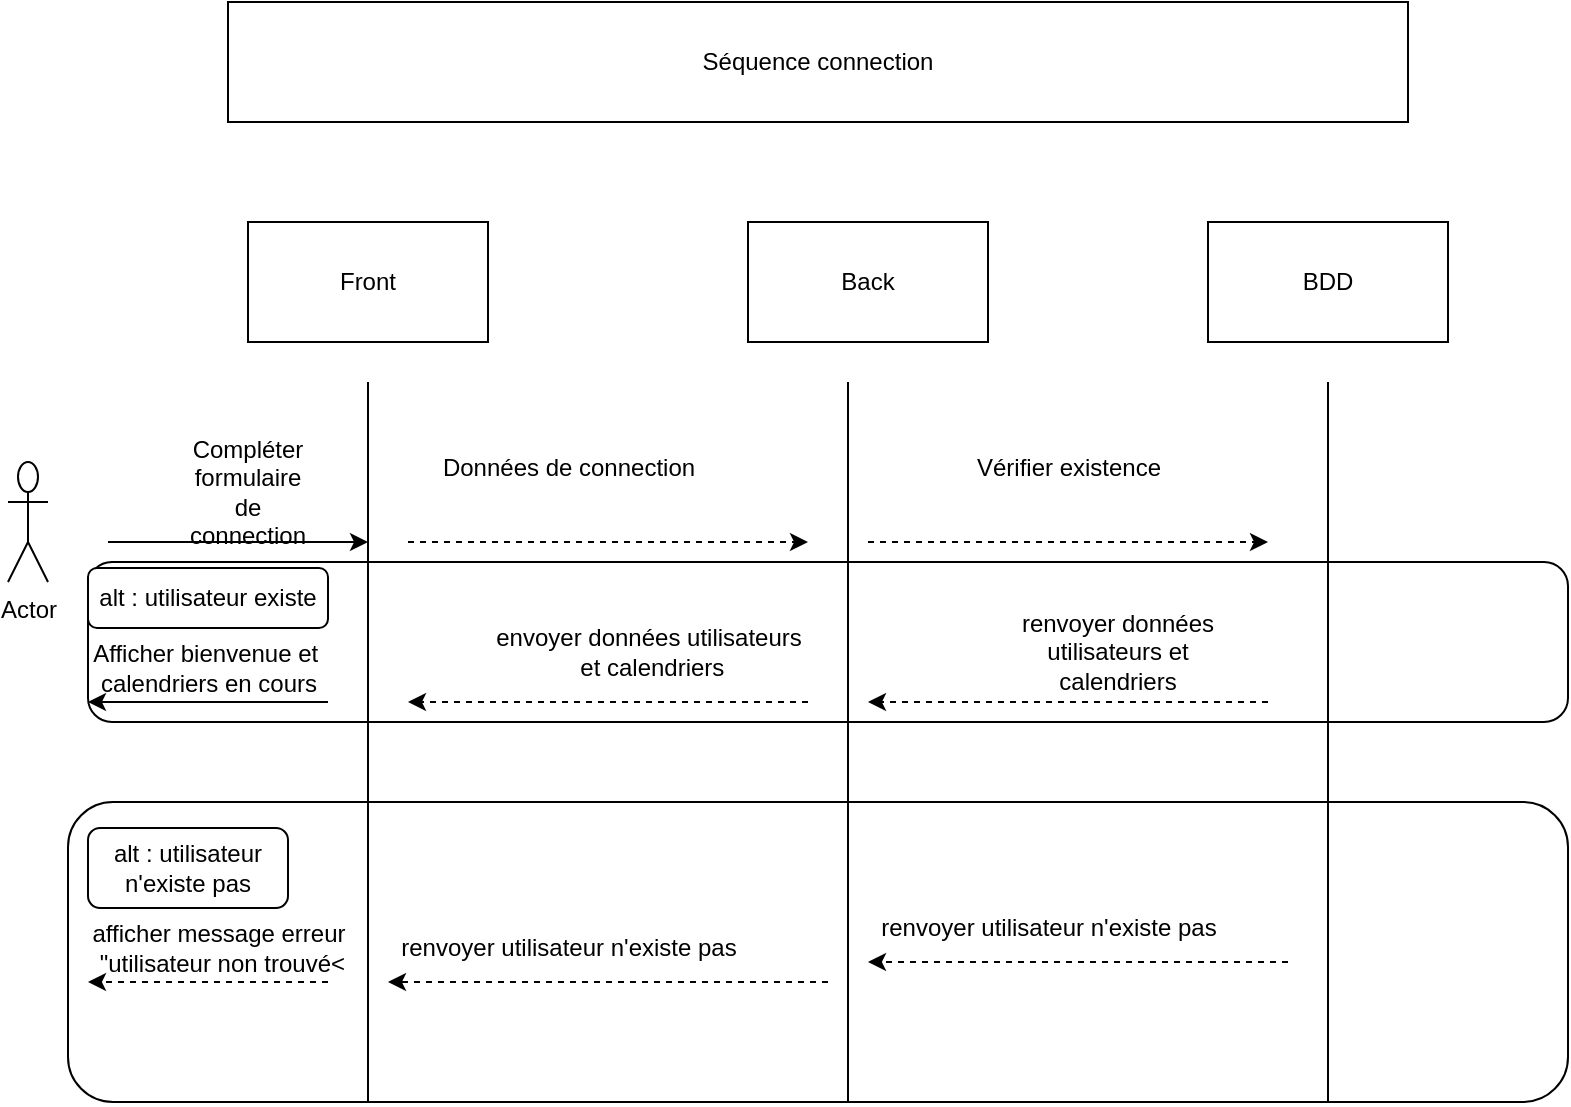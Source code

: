 <mxfile version="25.0.1">
  <diagram name="Page-1" id="zZLosZ7LQr76tW_fMOE-">
    <mxGraphModel dx="1674" dy="1915" grid="1" gridSize="10" guides="1" tooltips="1" connect="1" arrows="1" fold="1" page="1" pageScale="1" pageWidth="827" pageHeight="1169" math="0" shadow="0">
      <root>
        <mxCell id="0" />
        <mxCell id="1" parent="0" />
        <mxCell id="DJtTQowsLhkp6K3Itp80-1" value="" style="endArrow=none;html=1;rounded=0;" edge="1" parent="1">
          <mxGeometry width="50" height="50" relative="1" as="geometry">
            <mxPoint x="200" y="440" as="sourcePoint" />
            <mxPoint x="200" y="80" as="targetPoint" />
          </mxGeometry>
        </mxCell>
        <mxCell id="DJtTQowsLhkp6K3Itp80-2" value="" style="endArrow=none;html=1;rounded=0;" edge="1" parent="1">
          <mxGeometry width="50" height="50" relative="1" as="geometry">
            <mxPoint x="440" y="440" as="sourcePoint" />
            <mxPoint x="440" y="80" as="targetPoint" />
          </mxGeometry>
        </mxCell>
        <mxCell id="DJtTQowsLhkp6K3Itp80-3" value="" style="endArrow=none;html=1;rounded=0;" edge="1" parent="1">
          <mxGeometry width="50" height="50" relative="1" as="geometry">
            <mxPoint x="680" y="440" as="sourcePoint" />
            <mxPoint x="680" y="80" as="targetPoint" />
          </mxGeometry>
        </mxCell>
        <mxCell id="DJtTQowsLhkp6K3Itp80-4" value="Front" style="rounded=0;whiteSpace=wrap;html=1;" vertex="1" parent="1">
          <mxGeometry x="140" width="120" height="60" as="geometry" />
        </mxCell>
        <mxCell id="DJtTQowsLhkp6K3Itp80-5" value="Back" style="rounded=0;whiteSpace=wrap;html=1;" vertex="1" parent="1">
          <mxGeometry x="390" width="120" height="60" as="geometry" />
        </mxCell>
        <mxCell id="DJtTQowsLhkp6K3Itp80-6" value="BDD" style="rounded=0;whiteSpace=wrap;html=1;" vertex="1" parent="1">
          <mxGeometry x="620" width="120" height="60" as="geometry" />
        </mxCell>
        <mxCell id="DJtTQowsLhkp6K3Itp80-16" value="Actor" style="shape=umlActor;verticalLabelPosition=bottom;verticalAlign=top;html=1;outlineConnect=0;" vertex="1" parent="1">
          <mxGeometry x="20" y="120" width="20" height="60" as="geometry" />
        </mxCell>
        <mxCell id="DJtTQowsLhkp6K3Itp80-18" value="" style="endArrow=classic;html=1;rounded=0;" edge="1" parent="1">
          <mxGeometry width="50" height="50" relative="1" as="geometry">
            <mxPoint x="70" y="160" as="sourcePoint" />
            <mxPoint x="200" y="160" as="targetPoint" />
          </mxGeometry>
        </mxCell>
        <mxCell id="DJtTQowsLhkp6K3Itp80-19" value="Compléter formulaire de connection" style="text;html=1;align=center;verticalAlign=middle;whiteSpace=wrap;rounded=0;" vertex="1" parent="1">
          <mxGeometry x="110" y="120" width="60" height="30" as="geometry" />
        </mxCell>
        <mxCell id="DJtTQowsLhkp6K3Itp80-21" value="Données de connection " style="text;html=1;align=center;verticalAlign=middle;resizable=0;points=[];autosize=1;strokeColor=none;fillColor=none;" vertex="1" parent="1">
          <mxGeometry x="225" y="108" width="150" height="30" as="geometry" />
        </mxCell>
        <mxCell id="DJtTQowsLhkp6K3Itp80-22" value="Vérifier existence " style="text;html=1;align=center;verticalAlign=middle;resizable=0;points=[];autosize=1;strokeColor=none;fillColor=none;" vertex="1" parent="1">
          <mxGeometry x="490" y="108" width="120" height="30" as="geometry" />
        </mxCell>
        <mxCell id="DJtTQowsLhkp6K3Itp80-25" value="" style="html=1;labelBackgroundColor=#ffffff;startArrow=none;startFill=0;startSize=6;endArrow=classic;endFill=1;endSize=6;jettySize=auto;orthogonalLoop=1;strokeWidth=1;dashed=1;fontSize=14;rounded=0;" edge="1" parent="1">
          <mxGeometry width="60" height="60" relative="1" as="geometry">
            <mxPoint x="220" y="160" as="sourcePoint" />
            <mxPoint x="420" y="160" as="targetPoint" />
          </mxGeometry>
        </mxCell>
        <mxCell id="DJtTQowsLhkp6K3Itp80-26" value="" style="html=1;labelBackgroundColor=#ffffff;startArrow=none;startFill=0;startSize=6;endArrow=classic;endFill=1;endSize=6;jettySize=auto;orthogonalLoop=1;strokeWidth=1;dashed=1;fontSize=14;rounded=0;" edge="1" parent="1">
          <mxGeometry width="60" height="60" relative="1" as="geometry">
            <mxPoint x="450" y="160" as="sourcePoint" />
            <mxPoint x="650" y="160" as="targetPoint" />
          </mxGeometry>
        </mxCell>
        <mxCell id="DJtTQowsLhkp6K3Itp80-31" value="" style="html=1;labelBackgroundColor=#ffffff;startArrow=none;startFill=0;startSize=6;endArrow=classic;endFill=1;endSize=6;jettySize=auto;orthogonalLoop=1;strokeWidth=1;dashed=1;fontSize=14;rounded=0;" edge="1" parent="1">
          <mxGeometry width="60" height="60" relative="1" as="geometry">
            <mxPoint x="650" y="240" as="sourcePoint" />
            <mxPoint x="450" y="240" as="targetPoint" />
          </mxGeometry>
        </mxCell>
        <mxCell id="DJtTQowsLhkp6K3Itp80-32" value="renvoyer données utilisateurs et calendriers" style="text;html=1;align=center;verticalAlign=middle;whiteSpace=wrap;rounded=0;" vertex="1" parent="1">
          <mxGeometry x="520" y="200" width="110" height="30" as="geometry" />
        </mxCell>
        <mxCell id="DJtTQowsLhkp6K3Itp80-33" value="" style="html=1;labelBackgroundColor=#ffffff;startArrow=none;startFill=0;startSize=6;endArrow=classic;endFill=1;endSize=6;jettySize=auto;orthogonalLoop=1;strokeWidth=1;dashed=1;fontSize=14;rounded=0;" edge="1" parent="1">
          <mxGeometry width="60" height="60" relative="1" as="geometry">
            <mxPoint x="420" y="240" as="sourcePoint" />
            <mxPoint x="220" y="240" as="targetPoint" />
          </mxGeometry>
        </mxCell>
        <mxCell id="DJtTQowsLhkp6K3Itp80-34" value="&lt;div&gt;envoyer données utilisateurs&lt;/div&gt;&lt;div&gt;&amp;nbsp;et calendriers&lt;/div&gt;" style="text;html=1;align=center;verticalAlign=middle;resizable=0;points=[];autosize=1;strokeColor=none;fillColor=none;" vertex="1" parent="1">
          <mxGeometry x="250" y="195" width="180" height="40" as="geometry" />
        </mxCell>
        <mxCell id="DJtTQowsLhkp6K3Itp80-35" value="" style="endArrow=classic;html=1;rounded=0;" edge="1" parent="1">
          <mxGeometry width="50" height="50" relative="1" as="geometry">
            <mxPoint x="180" y="240" as="sourcePoint" />
            <mxPoint x="60" y="240" as="targetPoint" />
          </mxGeometry>
        </mxCell>
        <mxCell id="DJtTQowsLhkp6K3Itp80-36" value="&lt;div&gt;Afficher bienvenue et&amp;nbsp;&lt;/div&gt;&lt;div&gt;calendriers en cours &lt;/div&gt;" style="text;html=1;align=center;verticalAlign=middle;resizable=0;points=[];autosize=1;strokeColor=none;fillColor=none;" vertex="1" parent="1">
          <mxGeometry x="50" y="203" width="140" height="40" as="geometry" />
        </mxCell>
        <mxCell id="DJtTQowsLhkp6K3Itp80-37" value="" style="html=1;labelBackgroundColor=#ffffff;startArrow=none;startFill=0;startSize=6;endArrow=classic;endFill=1;endSize=6;jettySize=auto;orthogonalLoop=1;strokeWidth=1;dashed=1;fontSize=14;rounded=0;" edge="1" parent="1">
          <mxGeometry width="60" height="60" relative="1" as="geometry">
            <mxPoint x="660" y="370" as="sourcePoint" />
            <mxPoint x="450" y="370" as="targetPoint" />
          </mxGeometry>
        </mxCell>
        <mxCell id="DJtTQowsLhkp6K3Itp80-38" value="renvoyer utilisateur n&#39;existe pas " style="text;html=1;align=center;verticalAlign=middle;resizable=0;points=[];autosize=1;strokeColor=none;fillColor=none;" vertex="1" parent="1">
          <mxGeometry x="445" y="338" width="190" height="30" as="geometry" />
        </mxCell>
        <mxCell id="DJtTQowsLhkp6K3Itp80-39" value="" style="html=1;labelBackgroundColor=#ffffff;startArrow=none;startFill=0;startSize=6;endArrow=classic;endFill=1;endSize=6;jettySize=auto;orthogonalLoop=1;strokeWidth=1;dashed=1;fontSize=14;rounded=0;" edge="1" parent="1">
          <mxGeometry width="60" height="60" relative="1" as="geometry">
            <mxPoint x="430" y="380" as="sourcePoint" />
            <mxPoint x="210" y="380" as="targetPoint" />
          </mxGeometry>
        </mxCell>
        <mxCell id="DJtTQowsLhkp6K3Itp80-40" value="renvoyer utilisateur n&#39;existe pas " style="text;html=1;align=center;verticalAlign=middle;resizable=0;points=[];autosize=1;strokeColor=none;fillColor=none;" vertex="1" parent="1">
          <mxGeometry x="205" y="348" width="190" height="30" as="geometry" />
        </mxCell>
        <mxCell id="DJtTQowsLhkp6K3Itp80-41" value="" style="html=1;labelBackgroundColor=#ffffff;startArrow=none;startFill=0;startSize=6;endArrow=classic;endFill=1;endSize=6;jettySize=auto;orthogonalLoop=1;strokeWidth=1;dashed=1;fontSize=14;rounded=0;" edge="1" parent="1">
          <mxGeometry width="60" height="60" relative="1" as="geometry">
            <mxPoint x="180" y="380" as="sourcePoint" />
            <mxPoint x="60" y="380" as="targetPoint" />
          </mxGeometry>
        </mxCell>
        <mxCell id="DJtTQowsLhkp6K3Itp80-42" value="&lt;div&gt;afficher message erreur&lt;/div&gt;&lt;div&gt;&amp;nbsp;&quot;utilisateur non trouvé&amp;lt;&lt;/div&gt;" style="text;html=1;align=center;verticalAlign=middle;resizable=0;points=[];autosize=1;strokeColor=none;fillColor=none;" vertex="1" parent="1">
          <mxGeometry x="45" y="343" width="160" height="40" as="geometry" />
        </mxCell>
        <mxCell id="DJtTQowsLhkp6K3Itp80-43" value="" style="rounded=1;whiteSpace=wrap;html=1;fillColor=none;" vertex="1" parent="1">
          <mxGeometry x="50" y="290" width="750" height="150" as="geometry" />
        </mxCell>
        <mxCell id="DJtTQowsLhkp6K3Itp80-44" value="alt : utilisateur n&#39;existe pas " style="rounded=1;whiteSpace=wrap;html=1;" vertex="1" parent="1">
          <mxGeometry x="60" y="303" width="100" height="40" as="geometry" />
        </mxCell>
        <mxCell id="DJtTQowsLhkp6K3Itp80-45" value="" style="rounded=1;whiteSpace=wrap;html=1;fillColor=none;" vertex="1" parent="1">
          <mxGeometry x="60" y="170" width="740" height="80" as="geometry" />
        </mxCell>
        <mxCell id="DJtTQowsLhkp6K3Itp80-46" value="alt : utilisateur existe " style="rounded=1;whiteSpace=wrap;html=1;" vertex="1" parent="1">
          <mxGeometry x="60" y="173" width="120" height="30" as="geometry" />
        </mxCell>
        <mxCell id="DJtTQowsLhkp6K3Itp80-47" value="Séquence connection" style="whiteSpace=wrap;html=1;" vertex="1" parent="1">
          <mxGeometry x="130" y="-110" width="590" height="60" as="geometry" />
        </mxCell>
      </root>
    </mxGraphModel>
  </diagram>
</mxfile>
